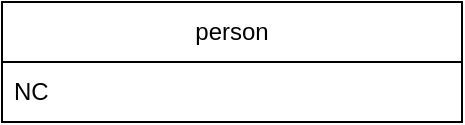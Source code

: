 <mxfile version="20.8.0" type="device"><diagram name="Page-1" id="e7e014a7-5840-1c2e-5031-d8a46d1fe8dd"><mxGraphModel dx="926" dy="561" grid="1" gridSize="10" guides="1" tooltips="1" connect="1" arrows="1" fold="1" page="1" pageScale="1" pageWidth="1169" pageHeight="826" background="none" math="0" shadow="0"><root><mxCell id="0"/><mxCell id="1" parent="0"/><mxCell id="VVFCZVMuwMqrYMq0GG9k-41" value="person" style="swimlane;fontStyle=0;childLayout=stackLayout;horizontal=1;startSize=30;horizontalStack=0;resizeParent=1;resizeParentMax=0;resizeLast=0;collapsible=1;marginBottom=0;whiteSpace=wrap;html=1;" vertex="1" parent="1"><mxGeometry x="470" y="390" width="230" height="60" as="geometry"/></mxCell><mxCell id="VVFCZVMuwMqrYMq0GG9k-42" value="NC" style="text;strokeColor=none;fillColor=none;align=left;verticalAlign=middle;spacingLeft=4;spacingRight=4;overflow=hidden;points=[[0,0.5],[1,0.5]];portConstraint=eastwest;rotatable=0;whiteSpace=wrap;html=1;" vertex="1" parent="VVFCZVMuwMqrYMq0GG9k-41"><mxGeometry y="30" width="230" height="30" as="geometry"/></mxCell></root></mxGraphModel></diagram></mxfile>